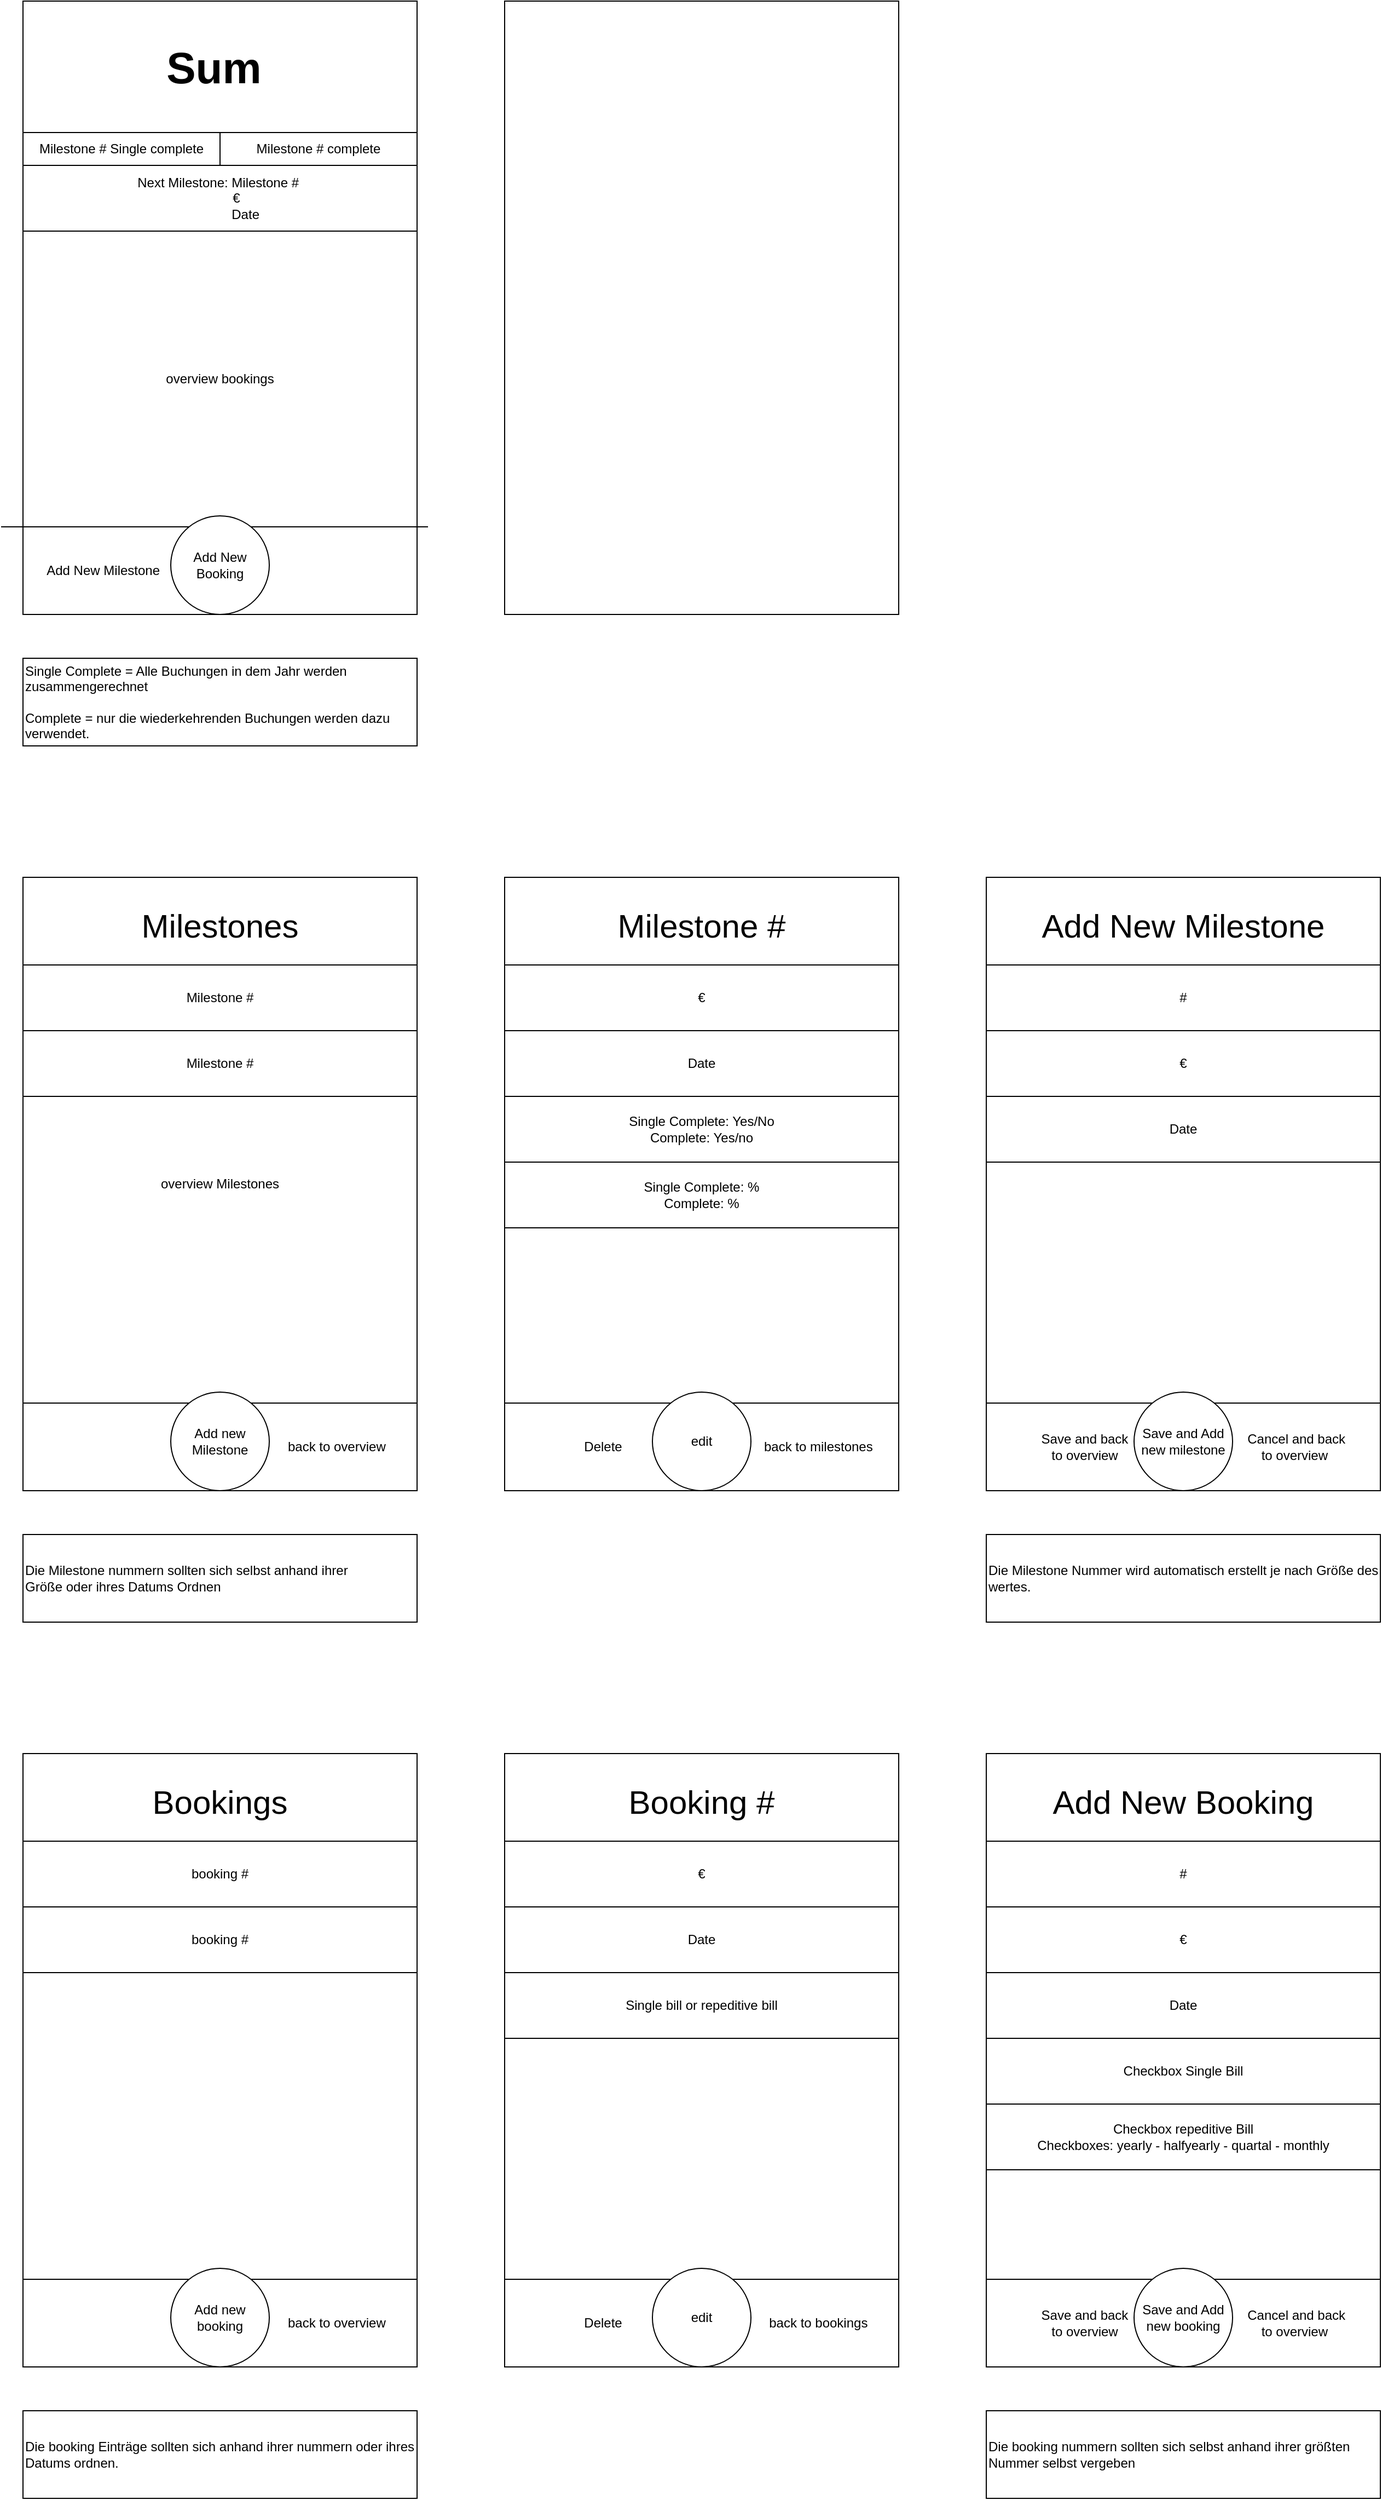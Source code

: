 <mxfile version="17.2.1" type="github">
  <diagram id="gOMTUu9a3fQG_O2-foZ2" name="Page-1">
    <mxGraphModel dx="1737" dy="1012" grid="1" gridSize="10" guides="1" tooltips="1" connect="1" arrows="1" fold="1" page="1" pageScale="1" pageWidth="827" pageHeight="1169" math="0" shadow="0">
      <root>
        <mxCell id="0" />
        <mxCell id="1" parent="0" />
        <mxCell id="X4mrAmJHezILYjjDiZY6-1" value="" style="rounded=0;whiteSpace=wrap;html=1;" vertex="1" parent="1">
          <mxGeometry x="40" y="120" width="360" height="560" as="geometry" />
        </mxCell>
        <mxCell id="X4mrAmJHezILYjjDiZY6-2" value="Add New Milestone&amp;nbsp; &amp;nbsp; &amp;nbsp; &amp;nbsp; &amp;nbsp;&amp;nbsp;" style="rounded=0;whiteSpace=wrap;html=1;" vertex="1" parent="1">
          <mxGeometry x="40" y="600" width="180" height="80" as="geometry" />
        </mxCell>
        <mxCell id="X4mrAmJHezILYjjDiZY6-5" value="" style="endArrow=none;html=1;rounded=0;" edge="1" parent="1">
          <mxGeometry width="50" height="50" relative="1" as="geometry">
            <mxPoint x="410" y="600" as="sourcePoint" />
            <mxPoint x="20" y="600" as="targetPoint" />
          </mxGeometry>
        </mxCell>
        <mxCell id="X4mrAmJHezILYjjDiZY6-6" value="&lt;font size=&quot;1&quot;&gt;&lt;b style=&quot;font-size: 40px&quot;&gt;Sum&amp;nbsp;&lt;/b&gt;&lt;/font&gt;" style="rounded=0;whiteSpace=wrap;html=1;" vertex="1" parent="1">
          <mxGeometry x="40" y="120" width="360" height="120" as="geometry" />
        </mxCell>
        <mxCell id="X4mrAmJHezILYjjDiZY6-7" value="Next Milestone: Milestone #&amp;nbsp;&lt;br&gt;&amp;nbsp; &amp;nbsp; &amp;nbsp; &amp;nbsp; &amp;nbsp;€&lt;br&gt;&amp;nbsp; &amp;nbsp; &amp;nbsp; &amp;nbsp; &amp;nbsp; &amp;nbsp; &amp;nbsp; Date" style="rounded=0;whiteSpace=wrap;html=1;" vertex="1" parent="1">
          <mxGeometry x="40" y="270" width="360" height="60" as="geometry" />
        </mxCell>
        <mxCell id="X4mrAmJHezILYjjDiZY6-9" value="Milestone # Single complete" style="rounded=0;whiteSpace=wrap;html=1;" vertex="1" parent="1">
          <mxGeometry x="40" y="240" width="180" height="30" as="geometry" />
        </mxCell>
        <mxCell id="X4mrAmJHezILYjjDiZY6-10" value="Milestone # complete" style="rounded=0;whiteSpace=wrap;html=1;" vertex="1" parent="1">
          <mxGeometry x="220" y="240" width="180" height="30" as="geometry" />
        </mxCell>
        <mxCell id="X4mrAmJHezILYjjDiZY6-11" value="overview bookings" style="rounded=0;whiteSpace=wrap;html=1;" vertex="1" parent="1">
          <mxGeometry x="40" y="330" width="360" height="270" as="geometry" />
        </mxCell>
        <mxCell id="X4mrAmJHezILYjjDiZY6-8" value="Add New Booking" style="ellipse;whiteSpace=wrap;html=1;aspect=fixed;" vertex="1" parent="1">
          <mxGeometry x="175" y="590" width="90" height="90" as="geometry" />
        </mxCell>
        <mxCell id="X4mrAmJHezILYjjDiZY6-12" value="" style="rounded=0;whiteSpace=wrap;html=1;" vertex="1" parent="1">
          <mxGeometry x="920" y="920" width="360" height="560" as="geometry" />
        </mxCell>
        <mxCell id="X4mrAmJHezILYjjDiZY6-13" value="&lt;font style=&quot;font-size: 30px&quot;&gt;Add New Milestone&lt;/font&gt;" style="rounded=0;whiteSpace=wrap;html=1;fontSize=40;" vertex="1" parent="1">
          <mxGeometry x="920" y="920" width="360" height="80" as="geometry" />
        </mxCell>
        <mxCell id="X4mrAmJHezILYjjDiZY6-17" value="" style="rounded=0;whiteSpace=wrap;html=1;fontSize=30;" vertex="1" parent="1">
          <mxGeometry x="920" y="1120" width="360" height="280" as="geometry" />
        </mxCell>
        <mxCell id="X4mrAmJHezILYjjDiZY6-18" value="Save and back &lt;br&gt;to overview" style="rounded=0;whiteSpace=wrap;html=1;" vertex="1" parent="1">
          <mxGeometry x="920" y="1400" width="180" height="80" as="geometry" />
        </mxCell>
        <mxCell id="X4mrAmJHezILYjjDiZY6-21" value="&amp;nbsp; &amp;nbsp; &amp;nbsp; &amp;nbsp; Cancel and back &lt;br&gt;&amp;nbsp; &amp;nbsp; &amp;nbsp; &amp;nbsp;to overview" style="rounded=0;whiteSpace=wrap;html=1;" vertex="1" parent="1">
          <mxGeometry x="1100" y="1400" width="180" height="80" as="geometry" />
        </mxCell>
        <mxCell id="X4mrAmJHezILYjjDiZY6-19" value="Save and Add new milestone" style="ellipse;whiteSpace=wrap;html=1;aspect=fixed;" vertex="1" parent="1">
          <mxGeometry x="1055" y="1390" width="90" height="90" as="geometry" />
        </mxCell>
        <mxCell id="X4mrAmJHezILYjjDiZY6-23" value="#" style="rounded=0;whiteSpace=wrap;html=1;fontSize=12;" vertex="1" parent="1">
          <mxGeometry x="920" y="1000" width="360" height="60" as="geometry" />
        </mxCell>
        <mxCell id="X4mrAmJHezILYjjDiZY6-24" value="€" style="rounded=0;whiteSpace=wrap;html=1;fontSize=12;" vertex="1" parent="1">
          <mxGeometry x="920" y="1060" width="360" height="60" as="geometry" />
        </mxCell>
        <mxCell id="X4mrAmJHezILYjjDiZY6-25" value="&lt;span&gt;Single Complete = Alle Buchungen in dem Jahr werden zusammengerechnet&lt;br&gt;&lt;/span&gt;&lt;br&gt;&lt;span&gt;Complete = nur die wiederkehrenden Buchungen werden dazu verwendet.&amp;nbsp;&lt;/span&gt;" style="rounded=0;whiteSpace=wrap;html=1;fontSize=12;align=left;" vertex="1" parent="1">
          <mxGeometry x="40" y="720" width="360" height="80" as="geometry" />
        </mxCell>
        <mxCell id="X4mrAmJHezILYjjDiZY6-26" value="" style="rounded=0;whiteSpace=wrap;html=1;" vertex="1" parent="1">
          <mxGeometry x="920" y="1720" width="360" height="560" as="geometry" />
        </mxCell>
        <mxCell id="X4mrAmJHezILYjjDiZY6-27" value="&lt;font style=&quot;font-size: 30px&quot;&gt;Add New Booking&lt;/font&gt;" style="rounded=0;whiteSpace=wrap;html=1;fontSize=40;" vertex="1" parent="1">
          <mxGeometry x="920" y="1720" width="360" height="80" as="geometry" />
        </mxCell>
        <mxCell id="X4mrAmJHezILYjjDiZY6-28" value="€" style="rounded=0;whiteSpace=wrap;html=1;fontSize=12;" vertex="1" parent="1">
          <mxGeometry x="920" y="1860" width="360" height="60" as="geometry" />
        </mxCell>
        <mxCell id="X4mrAmJHezILYjjDiZY6-29" value="Date" style="rounded=0;whiteSpace=wrap;html=1;fontSize=12;" vertex="1" parent="1">
          <mxGeometry x="920" y="1920" width="360" height="60" as="geometry" />
        </mxCell>
        <mxCell id="X4mrAmJHezILYjjDiZY6-30" value="Checkbox Single Bill" style="rounded=0;whiteSpace=wrap;html=1;fontSize=12;" vertex="1" parent="1">
          <mxGeometry x="920" y="1980" width="360" height="60" as="geometry" />
        </mxCell>
        <mxCell id="X4mrAmJHezILYjjDiZY6-31" value="Checkbox repeditive Bill&lt;br&gt;Checkboxes: yearly - halfyearly - quartal - monthly" style="rounded=0;whiteSpace=wrap;html=1;fontSize=12;" vertex="1" parent="1">
          <mxGeometry x="920" y="2040" width="360" height="60" as="geometry" />
        </mxCell>
        <mxCell id="X4mrAmJHezILYjjDiZY6-33" value="Save and back &lt;br&gt;to overview" style="rounded=0;whiteSpace=wrap;html=1;" vertex="1" parent="1">
          <mxGeometry x="920" y="2200" width="180" height="80" as="geometry" />
        </mxCell>
        <mxCell id="X4mrAmJHezILYjjDiZY6-34" value="&amp;nbsp; &amp;nbsp; &amp;nbsp; &amp;nbsp; Cancel and back &lt;br&gt;&amp;nbsp; &amp;nbsp; &amp;nbsp; &amp;nbsp;to overview" style="rounded=0;whiteSpace=wrap;html=1;" vertex="1" parent="1">
          <mxGeometry x="1100" y="2200" width="180" height="80" as="geometry" />
        </mxCell>
        <mxCell id="X4mrAmJHezILYjjDiZY6-35" value="Save and Add new booking" style="ellipse;whiteSpace=wrap;html=1;aspect=fixed;" vertex="1" parent="1">
          <mxGeometry x="1055" y="2190" width="90" height="90" as="geometry" />
        </mxCell>
        <mxCell id="X4mrAmJHezILYjjDiZY6-36" value="" style="rounded=0;whiteSpace=wrap;html=1;" vertex="1" parent="1">
          <mxGeometry x="40" y="920" width="360" height="560" as="geometry" />
        </mxCell>
        <mxCell id="X4mrAmJHezILYjjDiZY6-37" value="&lt;font style=&quot;font-size: 30px&quot;&gt;Milestones&lt;/font&gt;" style="rounded=0;whiteSpace=wrap;html=1;fontSize=40;" vertex="1" parent="1">
          <mxGeometry x="40" y="920" width="360" height="80" as="geometry" />
        </mxCell>
        <mxCell id="X4mrAmJHezILYjjDiZY6-40" value="" style="rounded=0;whiteSpace=wrap;html=1;" vertex="1" parent="1">
          <mxGeometry x="40" y="1400" width="180" height="80" as="geometry" />
        </mxCell>
        <mxCell id="X4mrAmJHezILYjjDiZY6-41" value="&amp;nbsp; &amp;nbsp; &amp;nbsp; &amp;nbsp; &amp;nbsp; back to overview" style="rounded=0;whiteSpace=wrap;html=1;" vertex="1" parent="1">
          <mxGeometry x="220" y="1400" width="180" height="80" as="geometry" />
        </mxCell>
        <mxCell id="X4mrAmJHezILYjjDiZY6-43" value="overview Milestones" style="rounded=0;whiteSpace=wrap;html=1;fontSize=12;" vertex="1" parent="1">
          <mxGeometry x="40" y="1000" width="360" height="400" as="geometry" />
        </mxCell>
        <mxCell id="X4mrAmJHezILYjjDiZY6-42" value="Add new Milestone" style="ellipse;whiteSpace=wrap;html=1;aspect=fixed;" vertex="1" parent="1">
          <mxGeometry x="175" y="1390" width="90" height="90" as="geometry" />
        </mxCell>
        <mxCell id="X4mrAmJHezILYjjDiZY6-44" value="&lt;span&gt;Die Milestone nummern sollten sich selbst anhand ihrer Größe&amp;nbsp;oder ihres Datums Ordnen&amp;nbsp;&amp;nbsp;&lt;br&gt;&lt;/span&gt;" style="rounded=0;whiteSpace=wrap;html=1;fontSize=12;align=left;" vertex="1" parent="1">
          <mxGeometry x="40" y="1520" width="360" height="80" as="geometry" />
        </mxCell>
        <mxCell id="X4mrAmJHezILYjjDiZY6-45" value="Milestone #" style="rounded=0;whiteSpace=wrap;html=1;fontSize=12;" vertex="1" parent="1">
          <mxGeometry x="40" y="1000" width="360" height="60" as="geometry" />
        </mxCell>
        <mxCell id="X4mrAmJHezILYjjDiZY6-49" value="Milestone #" style="rounded=0;whiteSpace=wrap;html=1;fontSize=12;" vertex="1" parent="1">
          <mxGeometry x="40" y="1060" width="360" height="60" as="geometry" />
        </mxCell>
        <mxCell id="X4mrAmJHezILYjjDiZY6-50" value="" style="rounded=0;whiteSpace=wrap;html=1;" vertex="1" parent="1">
          <mxGeometry x="480" y="120" width="360" height="560" as="geometry" />
        </mxCell>
        <mxCell id="X4mrAmJHezILYjjDiZY6-51" value="" style="rounded=0;whiteSpace=wrap;html=1;" vertex="1" parent="1">
          <mxGeometry x="480" y="920" width="360" height="560" as="geometry" />
        </mxCell>
        <mxCell id="X4mrAmJHezILYjjDiZY6-52" value="&lt;font style=&quot;font-size: 30px&quot;&gt;Milestone #&lt;/font&gt;" style="rounded=0;whiteSpace=wrap;html=1;fontSize=40;" vertex="1" parent="1">
          <mxGeometry x="480" y="920" width="360" height="80" as="geometry" />
        </mxCell>
        <mxCell id="X4mrAmJHezILYjjDiZY6-53" value="€" style="rounded=0;whiteSpace=wrap;html=1;fontSize=12;" vertex="1" parent="1">
          <mxGeometry x="480" y="1000" width="360" height="60" as="geometry" />
        </mxCell>
        <mxCell id="X4mrAmJHezILYjjDiZY6-54" value="Date" style="rounded=0;whiteSpace=wrap;html=1;fontSize=12;" vertex="1" parent="1">
          <mxGeometry x="480" y="1060" width="360" height="60" as="geometry" />
        </mxCell>
        <mxCell id="X4mrAmJHezILYjjDiZY6-55" value="Single Complete: Yes/No&lt;br&gt;Complete: Yes/no" style="rounded=0;whiteSpace=wrap;html=1;fontSize=12;" vertex="1" parent="1">
          <mxGeometry x="480" y="1120" width="360" height="60" as="geometry" />
        </mxCell>
        <mxCell id="X4mrAmJHezILYjjDiZY6-56" value="Delete" style="rounded=0;whiteSpace=wrap;html=1;" vertex="1" parent="1">
          <mxGeometry x="480" y="1400" width="180" height="80" as="geometry" />
        </mxCell>
        <mxCell id="X4mrAmJHezILYjjDiZY6-57" value="&amp;nbsp; &amp;nbsp; &amp;nbsp; &amp;nbsp; &amp;nbsp; back to milestones" style="rounded=0;whiteSpace=wrap;html=1;" vertex="1" parent="1">
          <mxGeometry x="660" y="1400" width="180" height="80" as="geometry" />
        </mxCell>
        <mxCell id="X4mrAmJHezILYjjDiZY6-58" value="edit" style="ellipse;whiteSpace=wrap;html=1;aspect=fixed;" vertex="1" parent="1">
          <mxGeometry x="615" y="1390" width="90" height="90" as="geometry" />
        </mxCell>
        <mxCell id="X4mrAmJHezILYjjDiZY6-59" value="Single Complete: %&lt;br&gt;Complete: %" style="rounded=0;whiteSpace=wrap;html=1;fontSize=12;" vertex="1" parent="1">
          <mxGeometry x="480" y="1180" width="360" height="60" as="geometry" />
        </mxCell>
        <mxCell id="X4mrAmJHezILYjjDiZY6-60" value="" style="rounded=0;whiteSpace=wrap;html=1;" vertex="1" parent="1">
          <mxGeometry x="40" y="1720" width="360" height="560" as="geometry" />
        </mxCell>
        <mxCell id="X4mrAmJHezILYjjDiZY6-61" value="&lt;font style=&quot;font-size: 30px&quot;&gt;Bookings&lt;/font&gt;" style="rounded=0;whiteSpace=wrap;html=1;fontSize=40;" vertex="1" parent="1">
          <mxGeometry x="40" y="1720" width="360" height="80" as="geometry" />
        </mxCell>
        <mxCell id="X4mrAmJHezILYjjDiZY6-62" value="booking #" style="rounded=0;whiteSpace=wrap;html=1;fontSize=12;" vertex="1" parent="1">
          <mxGeometry x="40" y="1800" width="360" height="60" as="geometry" />
        </mxCell>
        <mxCell id="X4mrAmJHezILYjjDiZY6-63" value="booking #" style="rounded=0;whiteSpace=wrap;html=1;fontSize=12;" vertex="1" parent="1">
          <mxGeometry x="40" y="1860" width="360" height="60" as="geometry" />
        </mxCell>
        <mxCell id="X4mrAmJHezILYjjDiZY6-64" value="" style="rounded=0;whiteSpace=wrap;html=1;" vertex="1" parent="1">
          <mxGeometry x="40" y="2200" width="180" height="80" as="geometry" />
        </mxCell>
        <mxCell id="X4mrAmJHezILYjjDiZY6-65" value="&amp;nbsp; &amp;nbsp; &amp;nbsp; &amp;nbsp; &amp;nbsp; back to overview" style="rounded=0;whiteSpace=wrap;html=1;" vertex="1" parent="1">
          <mxGeometry x="220" y="2200" width="180" height="80" as="geometry" />
        </mxCell>
        <mxCell id="X4mrAmJHezILYjjDiZY6-66" value="Add new booking" style="ellipse;whiteSpace=wrap;html=1;aspect=fixed;" vertex="1" parent="1">
          <mxGeometry x="175" y="2190" width="90" height="90" as="geometry" />
        </mxCell>
        <mxCell id="X4mrAmJHezILYjjDiZY6-67" value="&lt;span&gt;Die booking Einträge&amp;nbsp;sollten sich anhand ihrer nummern oder ihres Datums&amp;nbsp;ordnen.&amp;nbsp;&lt;br&gt;&lt;/span&gt;" style="rounded=0;whiteSpace=wrap;html=1;fontSize=12;align=left;" vertex="1" parent="1">
          <mxGeometry x="40" y="2320" width="360" height="80" as="geometry" />
        </mxCell>
        <mxCell id="X4mrAmJHezILYjjDiZY6-68" value="&lt;span&gt;Die booking nummern sollten sich selbst anhand ihrer größten Nummer&amp;nbsp;selbst vergeben&amp;nbsp;&lt;br&gt;&lt;/span&gt;" style="rounded=0;whiteSpace=wrap;html=1;fontSize=12;align=left;" vertex="1" parent="1">
          <mxGeometry x="920" y="2320" width="360" height="80" as="geometry" />
        </mxCell>
        <mxCell id="X4mrAmJHezILYjjDiZY6-69" value="#" style="rounded=0;whiteSpace=wrap;html=1;fontSize=12;" vertex="1" parent="1">
          <mxGeometry x="920" y="1800" width="360" height="60" as="geometry" />
        </mxCell>
        <mxCell id="X4mrAmJHezILYjjDiZY6-70" value="Date" style="rounded=0;whiteSpace=wrap;html=1;fontSize=12;" vertex="1" parent="1">
          <mxGeometry x="920" y="1120" width="360" height="60" as="geometry" />
        </mxCell>
        <mxCell id="X4mrAmJHezILYjjDiZY6-71" value="&lt;span&gt;Die Milestone Nummer&amp;nbsp;wird automatisch erstellt je nach Größe&amp;nbsp;des wertes.&lt;br&gt;&lt;/span&gt;" style="rounded=0;whiteSpace=wrap;html=1;fontSize=12;align=left;" vertex="1" parent="1">
          <mxGeometry x="920" y="1520" width="360" height="80" as="geometry" />
        </mxCell>
        <mxCell id="X4mrAmJHezILYjjDiZY6-72" value="" style="rounded=0;whiteSpace=wrap;html=1;" vertex="1" parent="1">
          <mxGeometry x="480" y="1720" width="360" height="560" as="geometry" />
        </mxCell>
        <mxCell id="X4mrAmJHezILYjjDiZY6-73" value="&lt;font style=&quot;font-size: 30px&quot;&gt;Booking #&lt;/font&gt;" style="rounded=0;whiteSpace=wrap;html=1;fontSize=40;" vertex="1" parent="1">
          <mxGeometry x="480" y="1720" width="360" height="80" as="geometry" />
        </mxCell>
        <mxCell id="X4mrAmJHezILYjjDiZY6-74" value="€" style="rounded=0;whiteSpace=wrap;html=1;fontSize=12;" vertex="1" parent="1">
          <mxGeometry x="480" y="1800" width="360" height="60" as="geometry" />
        </mxCell>
        <mxCell id="X4mrAmJHezILYjjDiZY6-75" value="Date" style="rounded=0;whiteSpace=wrap;html=1;fontSize=12;" vertex="1" parent="1">
          <mxGeometry x="480" y="1860" width="360" height="60" as="geometry" />
        </mxCell>
        <mxCell id="X4mrAmJHezILYjjDiZY6-76" value="Single bill or repeditive bill" style="rounded=0;whiteSpace=wrap;html=1;fontSize=12;" vertex="1" parent="1">
          <mxGeometry x="480" y="1920" width="360" height="60" as="geometry" />
        </mxCell>
        <mxCell id="X4mrAmJHezILYjjDiZY6-77" value="Delete" style="rounded=0;whiteSpace=wrap;html=1;" vertex="1" parent="1">
          <mxGeometry x="480" y="2200" width="180" height="80" as="geometry" />
        </mxCell>
        <mxCell id="X4mrAmJHezILYjjDiZY6-78" value="&amp;nbsp; &amp;nbsp; &amp;nbsp; &amp;nbsp; &amp;nbsp; back to bookings" style="rounded=0;whiteSpace=wrap;html=1;" vertex="1" parent="1">
          <mxGeometry x="660" y="2200" width="180" height="80" as="geometry" />
        </mxCell>
        <mxCell id="X4mrAmJHezILYjjDiZY6-79" value="edit" style="ellipse;whiteSpace=wrap;html=1;aspect=fixed;" vertex="1" parent="1">
          <mxGeometry x="615" y="2190" width="90" height="90" as="geometry" />
        </mxCell>
      </root>
    </mxGraphModel>
  </diagram>
</mxfile>
